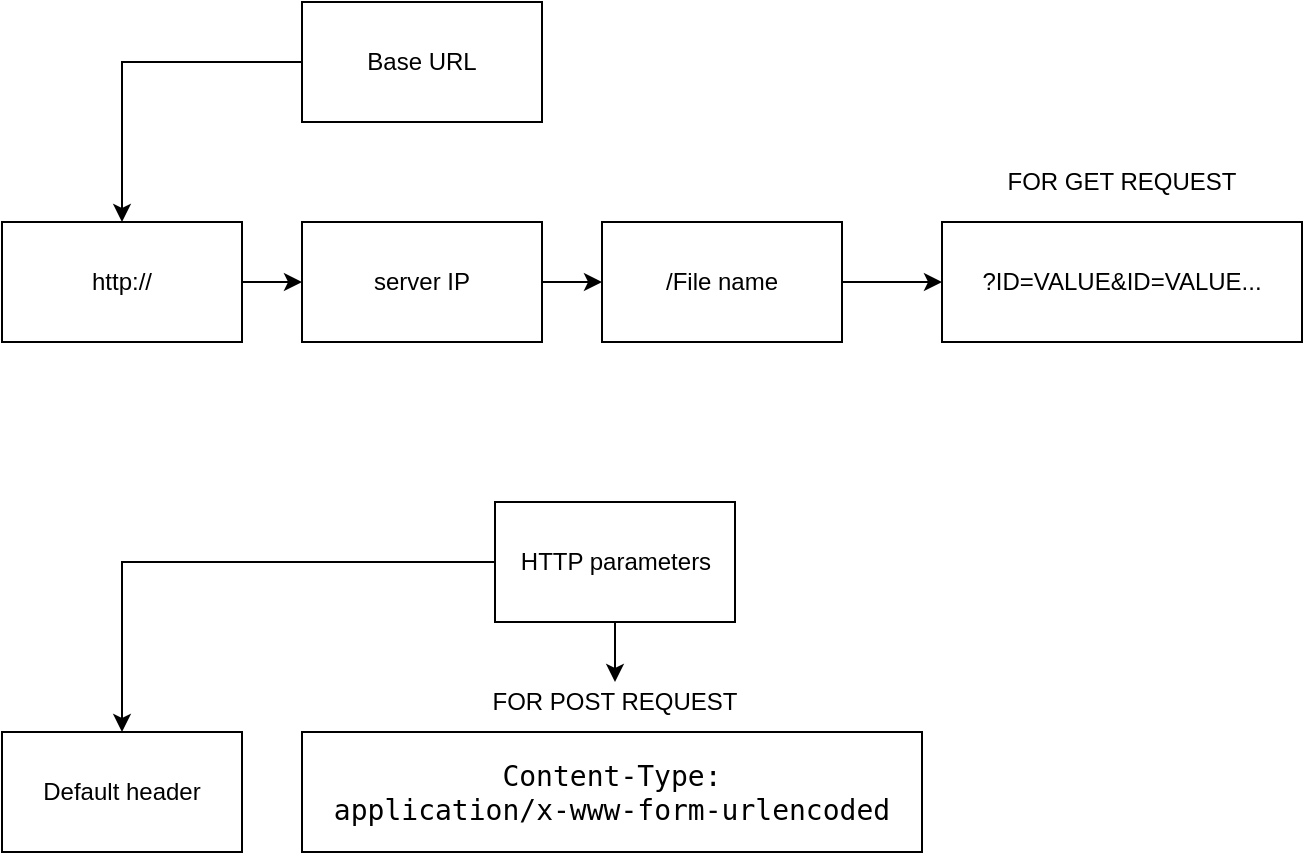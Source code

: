 <mxfile version="13.7.9" type="device"><diagram id="FHeSVhLRnmOM9g5Q1w7N" name="Page-1"><mxGraphModel dx="1382" dy="795" grid="1" gridSize="10" guides="1" tooltips="1" connect="1" arrows="1" fold="1" page="1" pageScale="1" pageWidth="827" pageHeight="1169" math="0" shadow="0"><root><mxCell id="0"/><mxCell id="1" parent="0"/><mxCell id="ceteDuP4CdAmk2i7wGBx-5" style="edgeStyle=orthogonalEdgeStyle;rounded=0;orthogonalLoop=1;jettySize=auto;html=1;" edge="1" parent="1" source="ceteDuP4CdAmk2i7wGBx-1" target="ceteDuP4CdAmk2i7wGBx-2"><mxGeometry relative="1" as="geometry"/></mxCell><mxCell id="ceteDuP4CdAmk2i7wGBx-1" value="Base URL" style="rounded=0;whiteSpace=wrap;html=1;" vertex="1" parent="1"><mxGeometry x="190" y="160" width="120" height="60" as="geometry"/></mxCell><mxCell id="ceteDuP4CdAmk2i7wGBx-8" style="edgeStyle=orthogonalEdgeStyle;rounded=0;orthogonalLoop=1;jettySize=auto;html=1;" edge="1" parent="1" source="ceteDuP4CdAmk2i7wGBx-2" target="ceteDuP4CdAmk2i7wGBx-3"><mxGeometry relative="1" as="geometry"/></mxCell><mxCell id="ceteDuP4CdAmk2i7wGBx-2" value="http://" style="rounded=0;whiteSpace=wrap;html=1;" vertex="1" parent="1"><mxGeometry x="40" y="270" width="120" height="60" as="geometry"/></mxCell><mxCell id="ceteDuP4CdAmk2i7wGBx-9" style="edgeStyle=orthogonalEdgeStyle;rounded=0;orthogonalLoop=1;jettySize=auto;html=1;" edge="1" parent="1" source="ceteDuP4CdAmk2i7wGBx-3" target="ceteDuP4CdAmk2i7wGBx-4"><mxGeometry relative="1" as="geometry"/></mxCell><mxCell id="ceteDuP4CdAmk2i7wGBx-3" value="server IP" style="rounded=0;whiteSpace=wrap;html=1;" vertex="1" parent="1"><mxGeometry x="190" y="270" width="120" height="60" as="geometry"/></mxCell><mxCell id="ceteDuP4CdAmk2i7wGBx-18" style="edgeStyle=orthogonalEdgeStyle;rounded=0;orthogonalLoop=1;jettySize=auto;html=1;" edge="1" parent="1" source="ceteDuP4CdAmk2i7wGBx-4" target="ceteDuP4CdAmk2i7wGBx-17"><mxGeometry relative="1" as="geometry"/></mxCell><mxCell id="ceteDuP4CdAmk2i7wGBx-4" value="/File name" style="rounded=0;whiteSpace=wrap;html=1;" vertex="1" parent="1"><mxGeometry x="340" y="270" width="120" height="60" as="geometry"/></mxCell><mxCell id="ceteDuP4CdAmk2i7wGBx-12" style="edgeStyle=orthogonalEdgeStyle;rounded=0;orthogonalLoop=1;jettySize=auto;html=1;" edge="1" parent="1" source="ceteDuP4CdAmk2i7wGBx-10" target="ceteDuP4CdAmk2i7wGBx-11"><mxGeometry relative="1" as="geometry"/></mxCell><mxCell id="ceteDuP4CdAmk2i7wGBx-15" style="edgeStyle=orthogonalEdgeStyle;rounded=0;orthogonalLoop=1;jettySize=auto;html=1;" edge="1" parent="1" source="ceteDuP4CdAmk2i7wGBx-10" target="ceteDuP4CdAmk2i7wGBx-14"><mxGeometry relative="1" as="geometry"/></mxCell><mxCell id="ceteDuP4CdAmk2i7wGBx-10" value="HTTP parameters" style="rounded=0;whiteSpace=wrap;html=1;" vertex="1" parent="1"><mxGeometry x="286.5" y="410" width="120" height="60" as="geometry"/></mxCell><mxCell id="ceteDuP4CdAmk2i7wGBx-11" value="Default header" style="rounded=0;whiteSpace=wrap;html=1;" vertex="1" parent="1"><mxGeometry x="40" y="525" width="120" height="60" as="geometry"/></mxCell><mxCell id="ceteDuP4CdAmk2i7wGBx-13" value="&lt;span&gt;&lt;font face=&quot;monospace, monospace&quot;&gt;&lt;span style=&quot;font-size: 14px&quot;&gt;Content-Type:&lt;/span&gt;&lt;/font&gt;&lt;br&gt;&lt;font face=&quot;monospace, monospace&quot;&gt;&lt;span style=&quot;font-size: 14px&quot;&gt;application/x-www-form-urlencoded&lt;/span&gt;&lt;/font&gt;&lt;br&gt;&lt;/span&gt;" style="rounded=0;whiteSpace=wrap;html=1;" vertex="1" parent="1"><mxGeometry x="190" y="525" width="310" height="60" as="geometry"/></mxCell><mxCell id="ceteDuP4CdAmk2i7wGBx-14" value="FOR POST REQUEST" style="text;html=1;strokeColor=none;fillColor=none;align=center;verticalAlign=middle;whiteSpace=wrap;rounded=0;" vertex="1" parent="1"><mxGeometry x="279" y="500" width="135" height="20" as="geometry"/></mxCell><mxCell id="ceteDuP4CdAmk2i7wGBx-16" value="FOR GET REQUEST" style="text;html=1;strokeColor=none;fillColor=none;align=center;verticalAlign=middle;whiteSpace=wrap;rounded=0;" vertex="1" parent="1"><mxGeometry x="535" y="240" width="130" height="20" as="geometry"/></mxCell><mxCell id="ceteDuP4CdAmk2i7wGBx-17" value="?ID=VALUE&amp;amp;ID=VALUE..." style="rounded=0;whiteSpace=wrap;html=1;" vertex="1" parent="1"><mxGeometry x="510" y="270" width="180" height="60" as="geometry"/></mxCell></root></mxGraphModel></diagram></mxfile>
